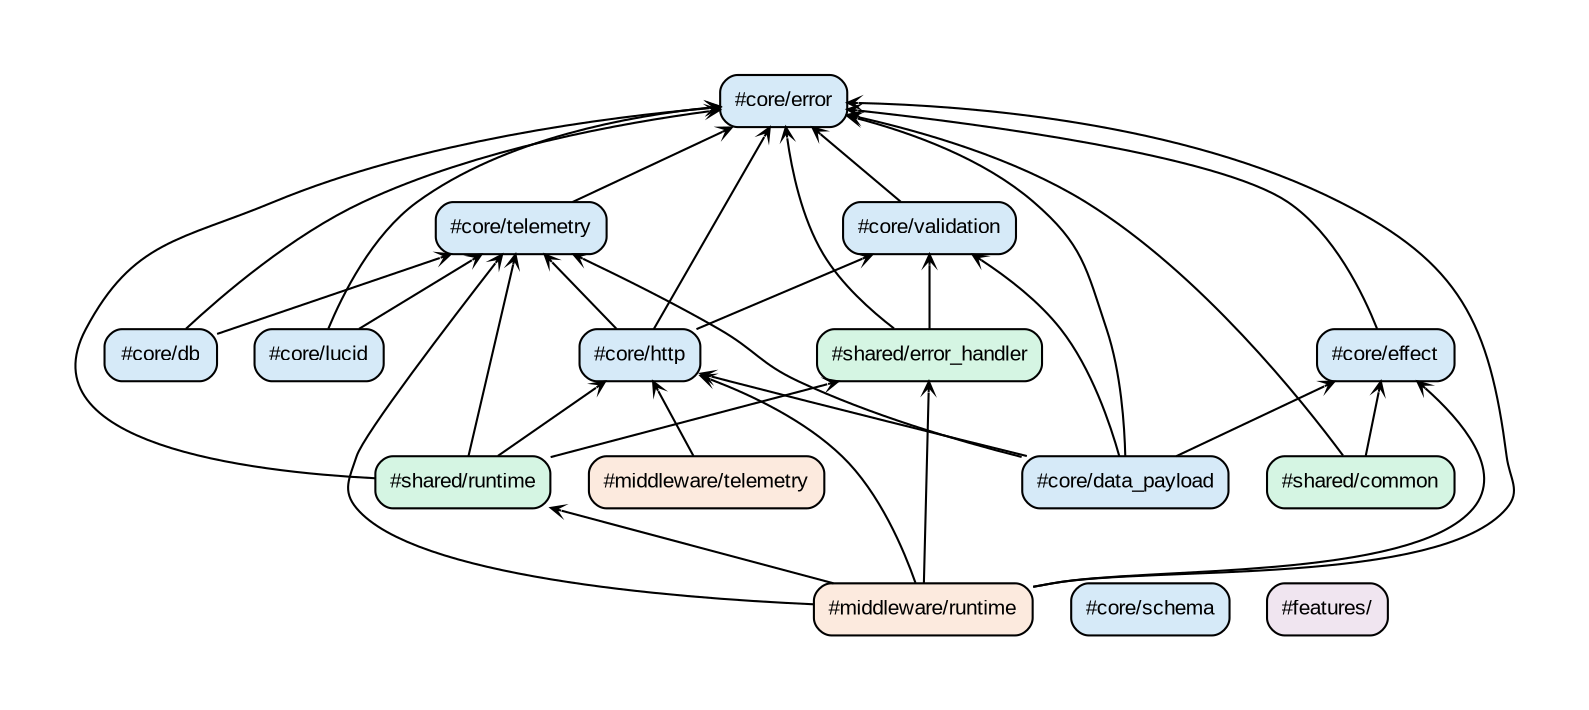 digraph ModuleDependencies {
    layout = "dot";
    
    rankdir = BT;
    pad = 0.5;
    overlap = "false";
    
    node [shape = "box"; style = "rounded, filled"; fillcolor = "white"; fontname = "Arial"; fontsize = "10"; margin = "0.1"; height = "0";];
    edge [fontname = "Arial"; fontsize = "10"; arrowhead = "open"; arrowsize = 0.5;];
    
    "#core/data_payload" [fillcolor = "#D6EAF8";];
    "#core/db" [fillcolor = "#D6EAF8";];
    "#core/effect" [fillcolor = "#D6EAF8";];
    "#core/error" [fillcolor = "#D6EAF8";];
    "#core/http" [fillcolor = "#D6EAF8";];
    "#core/lucid" [fillcolor = "#D6EAF8";];
    "#core/schema" [fillcolor = "#D6EAF8";];
    "#core/telemetry" [fillcolor = "#D6EAF8";];
    "#core/validation" [fillcolor = "#D6EAF8";];
    
    "#shared/common" [fillcolor = "#D5F5E3";];
    "#shared/error_handler" [fillcolor = "#D5F5E3";];
    "#shared/runtime" [fillcolor = "#D5F5E3";];
    
    "#features/" [fillcolor = "#f0e5f0";];
    
    "#middleware/runtime" [fillcolor = "#fceade";];
    "#middleware/telemetry" [fillcolor = "#fceade";];
    
    // ------------------------------
    // Module dependencies
    // ------------------------------
    
    // #core/data_payload
    "#core/data_payload" -> "#core/error";
    "#core/data_payload" -> "#core/effect";
    "#core/data_payload" -> "#core/telemetry";
    "#core/data_payload" -> "#core/http";
    "#core/data_payload" -> "#core/validation";
    
    // #core/db
    "#core/db" -> "#core/error";
    "#core/db" -> "#core/telemetry";
    
    // #core/effect
    "#core/effect" -> "#core/error";
    
    // #core/http
    "#core/http" -> "#core/error";
    "#core/http" -> "#core/telemetry";
    "#core/http" -> "#core/validation";
    
    // #core/lucid
    "#core/lucid" -> "#core/error";
    "#core/lucid" -> "#core/telemetry";
    
    // #core/telemetry
    "#core/telemetry" -> "#core/error";
    
    // #core/validation
    "#core/validation" -> "#core/error";
    
    // #shared/common
    "#shared/common" -> "#core/error";
    "#shared/common" -> "#core/effect";
    
    // #shared/error_handler
    "#shared/error_handler" -> "#core/error";
    "#shared/error_handler" -> "#core/validation";
    
    // #shared/runtime
    "#shared/runtime" -> "#core/error";
    "#shared/runtime" -> "#core/http";
    "#shared/runtime" -> "#core/telemetry";
    "#shared/runtime" -> "#shared/error_handler";
    
    // #middleware/runtime
    "#middleware/runtime" -> "#core/error";
    "#middleware/runtime" -> "#core/http";
    "#middleware/runtime" -> "#core/telemetry";
    "#middleware/runtime" -> "#core/effect";
    "#middleware/runtime" -> "#shared/runtime";
    "#middleware/runtime" -> "#shared/error_handler";
    
    // #middleware/telemetry
    "#middleware/telemetry" -> "#core/http";
}
